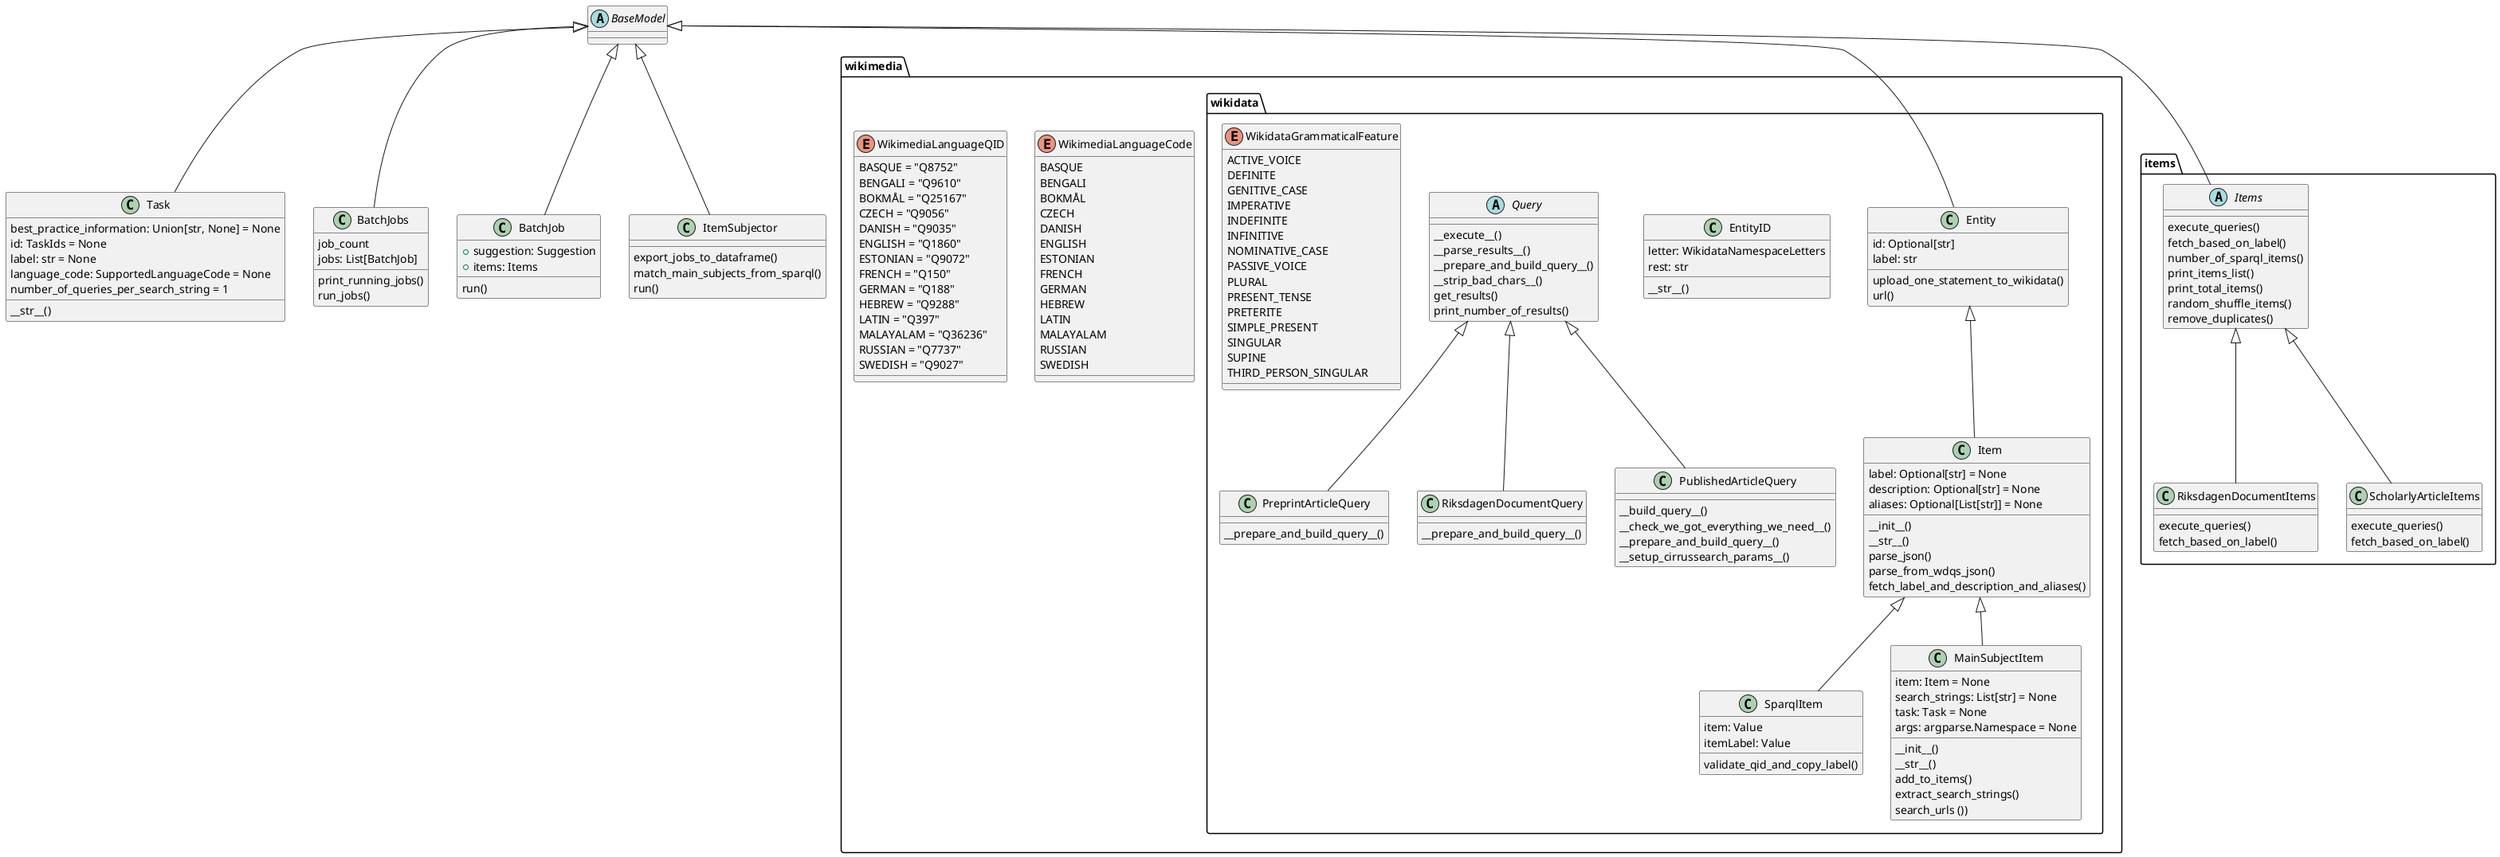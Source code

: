 @startuml
'https://plantuml.com/class-diagram

abstract class BaseModel

package wikimedia {
    enum WikimediaLanguageCode {
        BASQUE
        BENGALI
        BOKMÅL
        CZECH
        DANISH
        ENGLISH
        ESTONIAN
        FRENCH
        GERMAN
        HEBREW
        LATIN
        MALAYALAM
        RUSSIAN
        SWEDISH
    }
    enum WikimediaLanguageQID {
        BASQUE = "Q8752"
        BENGALI = "Q9610"
        BOKMÅL = "Q25167"
        CZECH = "Q9056"
        DANISH = "Q9035"
        ENGLISH = "Q1860"
        ESTONIAN = "Q9072"
        FRENCH = "Q150"
        GERMAN = "Q188"
        HEBREW = "Q9288"
        LATIN = "Q397"
        MALAYALAM = "Q36236"
        RUSSIAN = "Q7737"
        SWEDISH = "Q9027"
    }
    package wikidata {
        class Entity {
        id: Optional[str]
        label: str
        upload_one_statement_to_wikidata()
        url()
        }
        class EntityID{
        letter: WikidataNamespaceLetters
            rest: str
        __str__()
        }
        abstract class Query{
            __execute__()
            __parse_results__()
            __prepare_and_build_query__()
            __strip_bad_chars__()
            get_results()
            print_number_of_results()
        }
        class PreprintArticleQuery {
            __prepare_and_build_query__()
        }
        class RiksdagenDocumentQuery {
            __prepare_and_build_query__()
        }
        class PublishedArticleQuery {
            __build_query__()
            __check_we_got_everything_we_need__()
            __prepare_and_build_query__()
            __setup_cirrussearch_params__()
        }
        class SparqlItem{
            item: Value
            itemLabel: Value
            validate_qid_and_copy_label()
        }
        class MainSubjectItem {
            item: Item = None
            search_strings: List[str] = None
            task: Task = None
            args: argparse.Namespace = None
            __init__()
            __str__()
            add_to_items()
            extract_search_strings()
            search_urls ())
        }
        class Item{
            label: Optional[str] = None
            description: Optional[str] = None
            aliases: Optional[List[str]] = None
            __init__()
            __str__()
            parse_json()
            parse_from_wdqs_json()
            fetch_label_and_description_and_aliases()
        }
        enum WikidataGrammaticalFeature {
            ACTIVE_VOICE
            DEFINITE
            GENITIVE_CASE
            IMPERATIVE
            INDEFINITE
            INFINITIVE
            NOMINATIVE_CASE
            PASSIVE_VOICE
            PLURAL
            PRESENT_TENSE
            PRETERITE
            SIMPLE_PRESENT
            SINGULAR
            SUPINE
            THIRD_PERSON_SINGULAR
        }
'        enum WikidataLexicalCategory {
'            ADJECTIVE
'            ADVERB
'            AFFIX
'            NOUN
'            PROPER_NOUN
'            VERB
'        }
'        enum WikidataNamespaceLetters {
'            ITEM
'            LEXEME
'            PROPERTY
'        }
    }
}
package items {
    abstract class Items {
        execute_queries()
        fetch_based_on_label()
        number_of_sparql_items()
        print_items_list()
        print_total_items()
        random_shuffle_items()
        remove_duplicates()
    }
    class RiksdagenDocumentItems {
execute_queries()
fetch_based_on_label()
    }
    class ScholarlyArticleItems {
execute_queries()
fetch_based_on_label()
    }
}

class Task {
    best_practice_information: Union[str, None] = None
    id: TaskIds = None
    label: str = None
    language_code: SupportedLanguageCode = None
    number_of_queries_per_search_string = 1
    __str__()
}

class BatchJobs {
job_count
jobs: List[BatchJob]
print_running_jobs()
run_jobs()
}

class BatchJob {
    +suggestion: Suggestion
    +items: Items
    run()
}
class ItemSubjector {
    export_jobs_to_dataframe()
    match_main_subjects_from_sparql()
    run()
}
'Items <|-- AcademicJournalItems
Items <|-- RiksdagenDocumentItems
Items <|-- ScholarlyArticleItems
'Items <|-- ThesisItems
BaseModel <|-- Entity
BaseModel <|-- Task
BaseModel <|-- BatchJob
BaseModel <|-- BatchJobs
BaseModel <|-- Items
BaseModel <|-- ItemSubjector
Entity <|-- Item
Item <|-- SparqlItem
Item <|-- MainSubjectItem
Query <|-- PreprintArticleQuery
Query <|-- PublishedArticleQuery
Query <|-- RiksdagenDocumentQuery

@enduml
